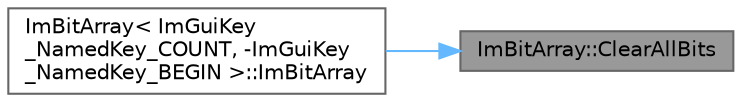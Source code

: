 digraph "ImBitArray::ClearAllBits"
{
 // LATEX_PDF_SIZE
  bgcolor="transparent";
  edge [fontname=Helvetica,fontsize=10,labelfontname=Helvetica,labelfontsize=10];
  node [fontname=Helvetica,fontsize=10,shape=box,height=0.2,width=0.4];
  rankdir="RL";
  Node1 [id="Node000001",label="ImBitArray::ClearAllBits",height=0.2,width=0.4,color="gray40", fillcolor="grey60", style="filled", fontcolor="black",tooltip=" "];
  Node1 -> Node2 [id="edge1_Node000001_Node000002",dir="back",color="steelblue1",style="solid",tooltip=" "];
  Node2 [id="Node000002",label="ImBitArray\< ImGuiKey\l_NamedKey_COUNT, -ImGuiKey\l_NamedKey_BEGIN \>::ImBitArray",height=0.2,width=0.4,color="grey40", fillcolor="white", style="filled",URL="$struct_im_bit_array.html#a243a21e76a7355afc5820f3a64168327",tooltip=" "];
}
